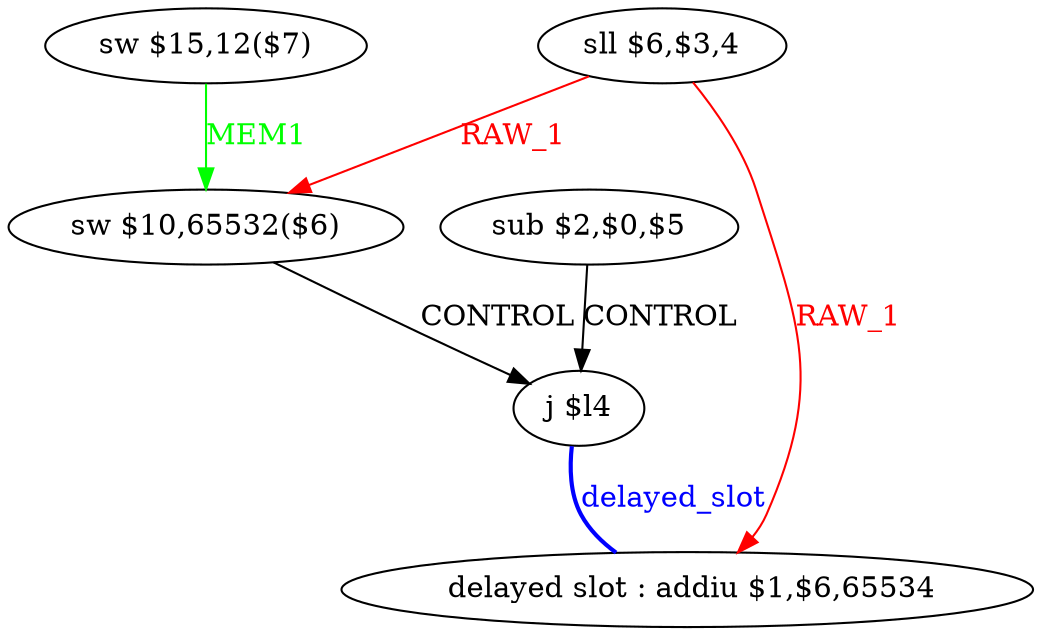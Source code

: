 digraph G1 {
node [shape = ellipse];
i5 [label = " delayed slot : addiu $1,$6,65534"] ;
i4 ->  i5 [style = bold, dir= none, fontcolor = blue, color = blue, label= "delayed_slot"];
i4 [label = "j $l4"] ;
i0 [label = "sub $2,$0,$5"] ;
i0 ->  i4 [label= "CONTROL"];
i1 [label = "sll $6,$3,4"] ;
i1 ->  i5 [color = red, fontcolor = red, label= "RAW_1"];
i1 ->  i3 [color = red, fontcolor = red, label= "RAW_1"];
i3 [label = "sw $10,65532($6)"] ;
i3 ->  i4 [label= "CONTROL"];
i2 [label = "sw $15,12($7)"] ;
i2 ->  i3 [color = green, fontcolor = green, label= "MEM1"];
}
